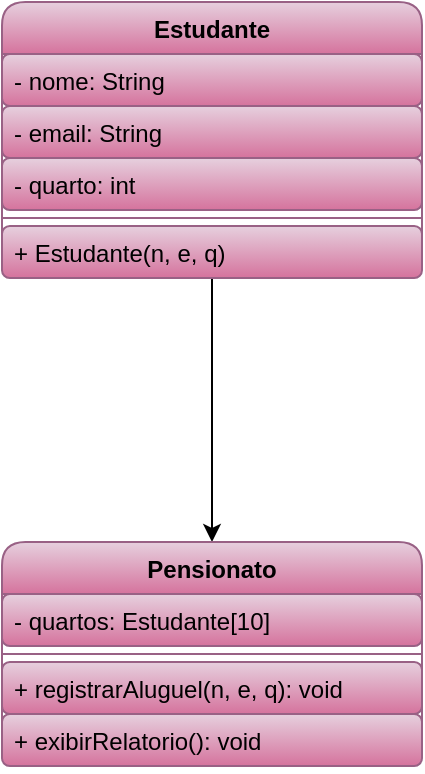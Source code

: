 <mxfile version="26.0.16">
  <diagram name="Página-1" id="KieyiHoS7BcwXMXMII3h">
    <mxGraphModel dx="1392" dy="753" grid="1" gridSize="10" guides="1" tooltips="1" connect="1" arrows="1" fold="1" page="1" pageScale="1" pageWidth="827" pageHeight="1169" math="0" shadow="0">
      <root>
        <mxCell id="0" />
        <mxCell id="1" parent="0" />
        <mxCell id="PB59QO8uSC6tapVi9t6k-19" style="edgeStyle=orthogonalEdgeStyle;rounded=0;orthogonalLoop=1;jettySize=auto;html=1;entryX=0.5;entryY=0;entryDx=0;entryDy=0;" edge="1" parent="1" source="PB59QO8uSC6tapVi9t6k-1" target="PB59QO8uSC6tapVi9t6k-10">
          <mxGeometry relative="1" as="geometry" />
        </mxCell>
        <mxCell id="PB59QO8uSC6tapVi9t6k-1" value="Estudante" style="swimlane;fontStyle=1;align=center;verticalAlign=top;childLayout=stackLayout;horizontal=1;startSize=26;horizontalStack=0;resizeParent=1;resizeParentMax=0;resizeLast=0;collapsible=1;marginBottom=0;whiteSpace=wrap;html=1;fillColor=#e6d0de;strokeColor=#996185;gradientColor=#d5739d;rounded=1;" vertex="1" parent="1">
          <mxGeometry x="670" y="220" width="210" height="138" as="geometry" />
        </mxCell>
        <mxCell id="PB59QO8uSC6tapVi9t6k-2" value="- nome: String" style="text;strokeColor=#996185;fillColor=#e6d0de;align=left;verticalAlign=top;spacingLeft=4;spacingRight=4;overflow=hidden;rotatable=0;points=[[0,0.5],[1,0.5]];portConstraint=eastwest;whiteSpace=wrap;html=1;gradientColor=#d5739d;rounded=1;" vertex="1" parent="PB59QO8uSC6tapVi9t6k-1">
          <mxGeometry y="26" width="210" height="26" as="geometry" />
        </mxCell>
        <mxCell id="PB59QO8uSC6tapVi9t6k-3" value="- email: String" style="text;strokeColor=#996185;fillColor=#e6d0de;align=left;verticalAlign=top;spacingLeft=4;spacingRight=4;overflow=hidden;rotatable=0;points=[[0,0.5],[1,0.5]];portConstraint=eastwest;whiteSpace=wrap;html=1;gradientColor=#d5739d;rounded=1;" vertex="1" parent="PB59QO8uSC6tapVi9t6k-1">
          <mxGeometry y="52" width="210" height="26" as="geometry" />
        </mxCell>
        <mxCell id="PB59QO8uSC6tapVi9t6k-4" value="- quarto: int" style="text;strokeColor=#996185;fillColor=#e6d0de;align=left;verticalAlign=top;spacingLeft=4;spacingRight=4;overflow=hidden;rotatable=0;points=[[0,0.5],[1,0.5]];portConstraint=eastwest;whiteSpace=wrap;html=1;gradientColor=#d5739d;rounded=1;" vertex="1" parent="PB59QO8uSC6tapVi9t6k-1">
          <mxGeometry y="78" width="210" height="26" as="geometry" />
        </mxCell>
        <mxCell id="PB59QO8uSC6tapVi9t6k-6" value="" style="line;strokeWidth=1;fillColor=#e6d0de;align=left;verticalAlign=middle;spacingTop=-1;spacingLeft=3;spacingRight=3;rotatable=0;labelPosition=right;points=[];portConstraint=eastwest;strokeColor=#996185;gradientColor=#d5739d;rounded=1;" vertex="1" parent="PB59QO8uSC6tapVi9t6k-1">
          <mxGeometry y="104" width="210" height="8" as="geometry" />
        </mxCell>
        <mxCell id="PB59QO8uSC6tapVi9t6k-7" value="+ Estudante(n, e, q)" style="text;strokeColor=#996185;fillColor=#e6d0de;align=left;verticalAlign=top;spacingLeft=4;spacingRight=4;overflow=hidden;rotatable=0;points=[[0,0.5],[1,0.5]];portConstraint=eastwest;whiteSpace=wrap;html=1;gradientColor=#d5739d;rounded=1;" vertex="1" parent="PB59QO8uSC6tapVi9t6k-1">
          <mxGeometry y="112" width="210" height="26" as="geometry" />
        </mxCell>
        <mxCell id="PB59QO8uSC6tapVi9t6k-10" value="Pensionato" style="swimlane;fontStyle=1;align=center;verticalAlign=top;childLayout=stackLayout;horizontal=1;startSize=26;horizontalStack=0;resizeParent=1;resizeParentMax=0;resizeLast=0;collapsible=1;marginBottom=0;whiteSpace=wrap;html=1;fillColor=#e6d0de;strokeColor=#996185;gradientColor=#d5739d;rounded=1;" vertex="1" parent="1">
          <mxGeometry x="670" y="490" width="210" height="112" as="geometry" />
        </mxCell>
        <mxCell id="PB59QO8uSC6tapVi9t6k-11" value="- quartos: Estudante[10]&amp;nbsp;" style="text;strokeColor=#996185;fillColor=#e6d0de;align=left;verticalAlign=top;spacingLeft=4;spacingRight=4;overflow=hidden;rotatable=0;points=[[0,0.5],[1,0.5]];portConstraint=eastwest;whiteSpace=wrap;html=1;gradientColor=#d5739d;rounded=1;" vertex="1" parent="PB59QO8uSC6tapVi9t6k-10">
          <mxGeometry y="26" width="210" height="26" as="geometry" />
        </mxCell>
        <mxCell id="PB59QO8uSC6tapVi9t6k-15" value="" style="line;strokeWidth=1;fillColor=#e6d0de;align=left;verticalAlign=middle;spacingTop=-1;spacingLeft=3;spacingRight=3;rotatable=0;labelPosition=right;points=[];portConstraint=eastwest;strokeColor=#996185;gradientColor=#d5739d;rounded=1;" vertex="1" parent="PB59QO8uSC6tapVi9t6k-10">
          <mxGeometry y="52" width="210" height="8" as="geometry" />
        </mxCell>
        <mxCell id="PB59QO8uSC6tapVi9t6k-16" value="+ registrarAluguel(n, e, q): void" style="text;strokeColor=#996185;fillColor=#e6d0de;align=left;verticalAlign=top;spacingLeft=4;spacingRight=4;overflow=hidden;rotatable=0;points=[[0,0.5],[1,0.5]];portConstraint=eastwest;whiteSpace=wrap;html=1;gradientColor=#d5739d;rounded=1;" vertex="1" parent="PB59QO8uSC6tapVi9t6k-10">
          <mxGeometry y="60" width="210" height="26" as="geometry" />
        </mxCell>
        <mxCell id="PB59QO8uSC6tapVi9t6k-17" value="+ exibirRelatorio(): void" style="text;strokeColor=#996185;fillColor=#e6d0de;align=left;verticalAlign=top;spacingLeft=4;spacingRight=4;overflow=hidden;rotatable=0;points=[[0,0.5],[1,0.5]];portConstraint=eastwest;whiteSpace=wrap;html=1;gradientColor=#d5739d;rounded=1;" vertex="1" parent="PB59QO8uSC6tapVi9t6k-10">
          <mxGeometry y="86" width="210" height="26" as="geometry" />
        </mxCell>
      </root>
    </mxGraphModel>
  </diagram>
</mxfile>
